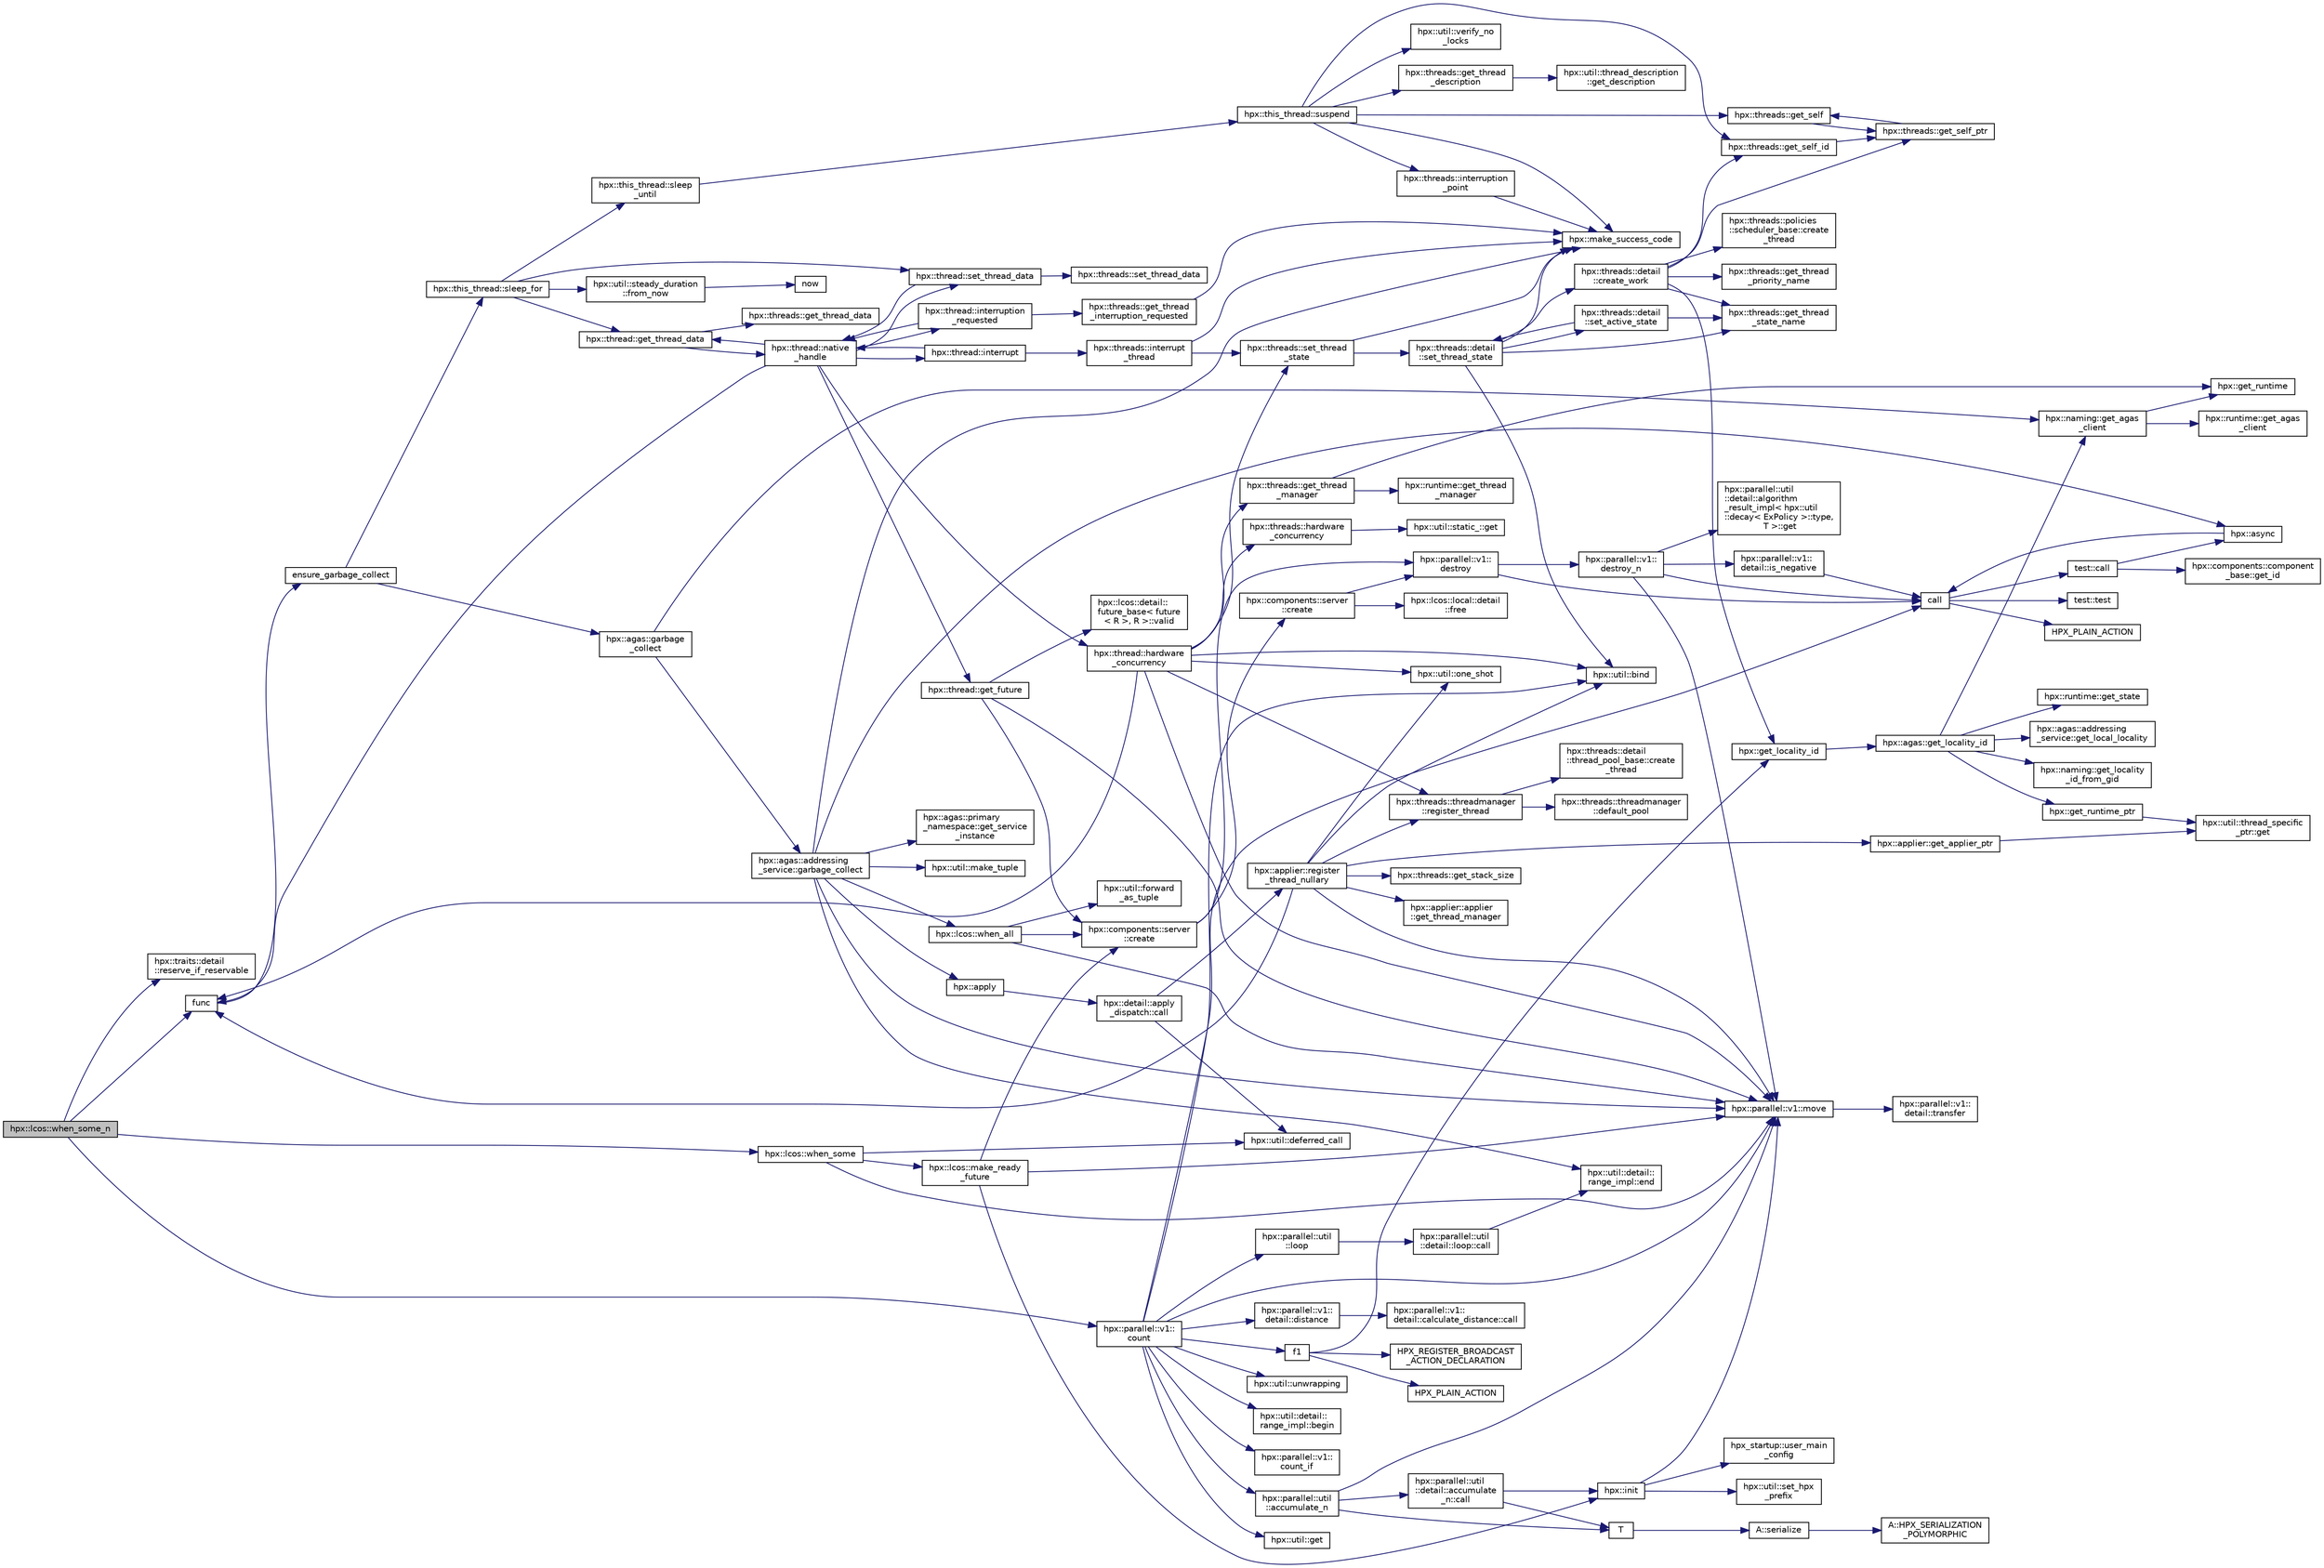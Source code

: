 digraph "hpx::lcos::when_some_n"
{
  edge [fontname="Helvetica",fontsize="10",labelfontname="Helvetica",labelfontsize="10"];
  node [fontname="Helvetica",fontsize="10",shape=record];
  rankdir="LR";
  Node5006 [label="hpx::lcos::when_some_n",height=0.2,width=0.4,color="black", fillcolor="grey75", style="filled", fontcolor="black"];
  Node5006 -> Node5007 [color="midnightblue",fontsize="10",style="solid",fontname="Helvetica"];
  Node5007 [label="hpx::traits::detail\l::reserve_if_reservable",height=0.2,width=0.4,color="black", fillcolor="white", style="filled",URL="$de/d59/namespacehpx_1_1traits_1_1detail.html#a08bd63f3395b1141462ad3e348b99d02"];
  Node5006 -> Node5008 [color="midnightblue",fontsize="10",style="solid",fontname="Helvetica"];
  Node5008 [label="func",height=0.2,width=0.4,color="black", fillcolor="white", style="filled",URL="$d8/dfd/id__type__ref__counting__1032_8cpp.html#ab811b86ea5107ffb3351fcaa29d2c652"];
  Node5008 -> Node5009 [color="midnightblue",fontsize="10",style="solid",fontname="Helvetica"];
  Node5009 [label="ensure_garbage_collect",height=0.2,width=0.4,color="black", fillcolor="white", style="filled",URL="$d8/dfd/id__type__ref__counting__1032_8cpp.html#a5264b94bf7c262ac0e521fb290d476d5"];
  Node5009 -> Node5010 [color="midnightblue",fontsize="10",style="solid",fontname="Helvetica"];
  Node5010 [label="hpx::this_thread::sleep_for",height=0.2,width=0.4,color="black", fillcolor="white", style="filled",URL="$d9/d52/namespacehpx_1_1this__thread.html#afc042a5a5fa52eef2d1d177a343435cf"];
  Node5010 -> Node5011 [color="midnightblue",fontsize="10",style="solid",fontname="Helvetica"];
  Node5011 [label="hpx::this_thread::sleep\l_until",height=0.2,width=0.4,color="black", fillcolor="white", style="filled",URL="$d9/d52/namespacehpx_1_1this__thread.html#ae12a853980115b23ff0ab8ca06622658"];
  Node5011 -> Node5012 [color="midnightblue",fontsize="10",style="solid",fontname="Helvetica"];
  Node5012 [label="hpx::this_thread::suspend",height=0.2,width=0.4,color="black", fillcolor="white", style="filled",URL="$d9/d52/namespacehpx_1_1this__thread.html#aca220026fb3014c0881d129fe31c0073"];
  Node5012 -> Node5013 [color="midnightblue",fontsize="10",style="solid",fontname="Helvetica"];
  Node5013 [label="hpx::threads::get_self",height=0.2,width=0.4,color="black", fillcolor="white", style="filled",URL="$d7/d28/namespacehpx_1_1threads.html#a07daf4d6d29233f20d66d41ab7b5b8e8"];
  Node5013 -> Node5014 [color="midnightblue",fontsize="10",style="solid",fontname="Helvetica"];
  Node5014 [label="hpx::threads::get_self_ptr",height=0.2,width=0.4,color="black", fillcolor="white", style="filled",URL="$d7/d28/namespacehpx_1_1threads.html#a22877ae347ad884cde3a51397dad6c53"];
  Node5014 -> Node5013 [color="midnightblue",fontsize="10",style="solid",fontname="Helvetica"];
  Node5012 -> Node5015 [color="midnightblue",fontsize="10",style="solid",fontname="Helvetica"];
  Node5015 [label="hpx::threads::get_self_id",height=0.2,width=0.4,color="black", fillcolor="white", style="filled",URL="$d7/d28/namespacehpx_1_1threads.html#afafe0f900b9fac3d4ed3c747625c1cfe"];
  Node5015 -> Node5014 [color="midnightblue",fontsize="10",style="solid",fontname="Helvetica"];
  Node5012 -> Node5016 [color="midnightblue",fontsize="10",style="solid",fontname="Helvetica"];
  Node5016 [label="hpx::threads::interruption\l_point",height=0.2,width=0.4,color="black", fillcolor="white", style="filled",URL="$d7/d28/namespacehpx_1_1threads.html#ada6ec56a12b050707311d8c628089059"];
  Node5016 -> Node5017 [color="midnightblue",fontsize="10",style="solid",fontname="Helvetica"];
  Node5017 [label="hpx::make_success_code",height=0.2,width=0.4,color="black", fillcolor="white", style="filled",URL="$d8/d83/namespacehpx.html#a0e8512a8f49e2a6c8185061181419d8f",tooltip="Returns error_code(hpx::success, \"success\", mode). "];
  Node5012 -> Node5018 [color="midnightblue",fontsize="10",style="solid",fontname="Helvetica"];
  Node5018 [label="hpx::util::verify_no\l_locks",height=0.2,width=0.4,color="black", fillcolor="white", style="filled",URL="$df/dad/namespacehpx_1_1util.html#ae0e1837ee6f09b79b26c2e788d2e9fc9"];
  Node5012 -> Node5019 [color="midnightblue",fontsize="10",style="solid",fontname="Helvetica"];
  Node5019 [label="hpx::threads::get_thread\l_description",height=0.2,width=0.4,color="black", fillcolor="white", style="filled",URL="$d7/d28/namespacehpx_1_1threads.html#a42fc18a7a680f4e8bc633a4b4c956701"];
  Node5019 -> Node5020 [color="midnightblue",fontsize="10",style="solid",fontname="Helvetica"];
  Node5020 [label="hpx::util::thread_description\l::get_description",height=0.2,width=0.4,color="black", fillcolor="white", style="filled",URL="$df/d9e/structhpx_1_1util_1_1thread__description.html#a8c834e14eca6eb228188022577f9f952"];
  Node5012 -> Node5017 [color="midnightblue",fontsize="10",style="solid",fontname="Helvetica"];
  Node5010 -> Node5021 [color="midnightblue",fontsize="10",style="solid",fontname="Helvetica"];
  Node5021 [label="hpx::util::steady_duration\l::from_now",height=0.2,width=0.4,color="black", fillcolor="white", style="filled",URL="$d9/d4f/classhpx_1_1util_1_1steady__duration.html#a0132206d767cd0f7395507b40111a153"];
  Node5021 -> Node5022 [color="midnightblue",fontsize="10",style="solid",fontname="Helvetica"];
  Node5022 [label="now",height=0.2,width=0.4,color="black", fillcolor="white", style="filled",URL="$de/db3/1d__stencil__1__omp_8cpp.html#a89e9667753dccfac455bd37a7a3a7b16"];
  Node5010 -> Node5023 [color="midnightblue",fontsize="10",style="solid",fontname="Helvetica"];
  Node5023 [label="hpx::thread::get_thread_data",height=0.2,width=0.4,color="black", fillcolor="white", style="filled",URL="$de/d9b/classhpx_1_1thread.html#a4535ef82cec3b953d2c941d20e3e3904"];
  Node5023 -> Node5024 [color="midnightblue",fontsize="10",style="solid",fontname="Helvetica"];
  Node5024 [label="hpx::threads::get_thread_data",height=0.2,width=0.4,color="black", fillcolor="white", style="filled",URL="$d7/d28/namespacehpx_1_1threads.html#a8737931ff6303807225f735b2b384ae4"];
  Node5023 -> Node5025 [color="midnightblue",fontsize="10",style="solid",fontname="Helvetica"];
  Node5025 [label="hpx::thread::native\l_handle",height=0.2,width=0.4,color="black", fillcolor="white", style="filled",URL="$de/d9b/classhpx_1_1thread.html#acf48190d264ab64c1c4ec99d0b421b5a"];
  Node5025 -> Node5026 [color="midnightblue",fontsize="10",style="solid",fontname="Helvetica"];
  Node5026 [label="hpx::thread::hardware\l_concurrency",height=0.2,width=0.4,color="black", fillcolor="white", style="filled",URL="$de/d9b/classhpx_1_1thread.html#a8e4fff210e02485ba493bc3a2a956c03"];
  Node5026 -> Node5027 [color="midnightblue",fontsize="10",style="solid",fontname="Helvetica"];
  Node5027 [label="hpx::threads::hardware\l_concurrency",height=0.2,width=0.4,color="black", fillcolor="white", style="filled",URL="$d7/d28/namespacehpx_1_1threads.html#aa8752a235478d2ad7b5ac467b63ab527"];
  Node5027 -> Node5028 [color="midnightblue",fontsize="10",style="solid",fontname="Helvetica"];
  Node5028 [label="hpx::util::static_::get",height=0.2,width=0.4,color="black", fillcolor="white", style="filled",URL="$d3/dbb/structhpx_1_1util_1_1static__.html#a2967c633948a3bf17a3b5405ef5a8318"];
  Node5026 -> Node5008 [color="midnightblue",fontsize="10",style="solid",fontname="Helvetica"];
  Node5026 -> Node5029 [color="midnightblue",fontsize="10",style="solid",fontname="Helvetica"];
  Node5029 [label="hpx::util::bind",height=0.2,width=0.4,color="black", fillcolor="white", style="filled",URL="$df/dad/namespacehpx_1_1util.html#ad844caedf82a0173d6909d910c3e48c6"];
  Node5026 -> Node5030 [color="midnightblue",fontsize="10",style="solid",fontname="Helvetica"];
  Node5030 [label="hpx::util::one_shot",height=0.2,width=0.4,color="black", fillcolor="white", style="filled",URL="$df/dad/namespacehpx_1_1util.html#a273e61be42a72415291e0ec0a4f28c7a"];
  Node5026 -> Node5031 [color="midnightblue",fontsize="10",style="solid",fontname="Helvetica"];
  Node5031 [label="hpx::parallel::v1::move",height=0.2,width=0.4,color="black", fillcolor="white", style="filled",URL="$db/db9/namespacehpx_1_1parallel_1_1v1.html#aa7c4ede081ce786c9d1eb1adff495cfc"];
  Node5031 -> Node5032 [color="midnightblue",fontsize="10",style="solid",fontname="Helvetica"];
  Node5032 [label="hpx::parallel::v1::\ldetail::transfer",height=0.2,width=0.4,color="black", fillcolor="white", style="filled",URL="$d2/ddd/namespacehpx_1_1parallel_1_1v1_1_1detail.html#ab1b56a05e1885ca7cc7ffa1804dd2f3c"];
  Node5026 -> Node5033 [color="midnightblue",fontsize="10",style="solid",fontname="Helvetica"];
  Node5033 [label="hpx::threads::get_thread\l_manager",height=0.2,width=0.4,color="black", fillcolor="white", style="filled",URL="$d7/d28/namespacehpx_1_1threads.html#a076973c3a53beadde7d967e22c4f6cce"];
  Node5033 -> Node5034 [color="midnightblue",fontsize="10",style="solid",fontname="Helvetica"];
  Node5034 [label="hpx::get_runtime",height=0.2,width=0.4,color="black", fillcolor="white", style="filled",URL="$d8/d83/namespacehpx.html#aef902cc6c7dd3b9fbadf34d1e850a070"];
  Node5033 -> Node5035 [color="midnightblue",fontsize="10",style="solid",fontname="Helvetica"];
  Node5035 [label="hpx::runtime::get_thread\l_manager",height=0.2,width=0.4,color="black", fillcolor="white", style="filled",URL="$d0/d7b/classhpx_1_1runtime.html#a865b12d57fcd44a8d3dda3e35414f563"];
  Node5026 -> Node5036 [color="midnightblue",fontsize="10",style="solid",fontname="Helvetica"];
  Node5036 [label="hpx::threads::threadmanager\l::register_thread",height=0.2,width=0.4,color="black", fillcolor="white", style="filled",URL="$d5/daa/classhpx_1_1threads_1_1threadmanager.html#a7f79c7578e08a60ca45eb276ce8133d8"];
  Node5036 -> Node5037 [color="midnightblue",fontsize="10",style="solid",fontname="Helvetica"];
  Node5037 [label="hpx::threads::threadmanager\l::default_pool",height=0.2,width=0.4,color="black", fillcolor="white", style="filled",URL="$d5/daa/classhpx_1_1threads_1_1threadmanager.html#a851f067d03b5dd1c5e6a9a6a841e05df"];
  Node5036 -> Node5038 [color="midnightblue",fontsize="10",style="solid",fontname="Helvetica"];
  Node5038 [label="hpx::threads::detail\l::thread_pool_base::create\l_thread",height=0.2,width=0.4,color="black", fillcolor="white", style="filled",URL="$de/dae/classhpx_1_1threads_1_1detail_1_1thread__pool__base.html#ad35d3779eef6f4528e62a26d71b34b34"];
  Node5026 -> Node5039 [color="midnightblue",fontsize="10",style="solid",fontname="Helvetica"];
  Node5039 [label="hpx::threads::set_thread\l_state",height=0.2,width=0.4,color="black", fillcolor="white", style="filled",URL="$d7/d28/namespacehpx_1_1threads.html#ac0690ad16ad778bcc79dcd727cc33025",tooltip="Set the thread state of the thread referenced by the thread_id id. "];
  Node5039 -> Node5017 [color="midnightblue",fontsize="10",style="solid",fontname="Helvetica"];
  Node5039 -> Node5040 [color="midnightblue",fontsize="10",style="solid",fontname="Helvetica"];
  Node5040 [label="hpx::threads::detail\l::set_thread_state",height=0.2,width=0.4,color="black", fillcolor="white", style="filled",URL="$d2/dd1/namespacehpx_1_1threads_1_1detail.html#af85ddc854c4a149bf1738eb1b111b9ab"];
  Node5040 -> Node5041 [color="midnightblue",fontsize="10",style="solid",fontname="Helvetica"];
  Node5041 [label="hpx::threads::get_thread\l_state_name",height=0.2,width=0.4,color="black", fillcolor="white", style="filled",URL="$d7/d28/namespacehpx_1_1threads.html#a26f91ea8d2195f165c033241c5cd11db"];
  Node5040 -> Node5017 [color="midnightblue",fontsize="10",style="solid",fontname="Helvetica"];
  Node5040 -> Node5029 [color="midnightblue",fontsize="10",style="solid",fontname="Helvetica"];
  Node5040 -> Node5042 [color="midnightblue",fontsize="10",style="solid",fontname="Helvetica"];
  Node5042 [label="hpx::threads::detail\l::set_active_state",height=0.2,width=0.4,color="black", fillcolor="white", style="filled",URL="$d2/dd1/namespacehpx_1_1threads_1_1detail.html#a45884a5bf04ad66a4f259231a3947e76"];
  Node5042 -> Node5041 [color="midnightblue",fontsize="10",style="solid",fontname="Helvetica"];
  Node5042 -> Node5040 [color="midnightblue",fontsize="10",style="solid",fontname="Helvetica"];
  Node5040 -> Node5043 [color="midnightblue",fontsize="10",style="solid",fontname="Helvetica"];
  Node5043 [label="hpx::threads::detail\l::create_work",height=0.2,width=0.4,color="black", fillcolor="white", style="filled",URL="$d2/dd1/namespacehpx_1_1threads_1_1detail.html#ae22384a3c1b1a1940032fad068fb54b1"];
  Node5043 -> Node5041 [color="midnightblue",fontsize="10",style="solid",fontname="Helvetica"];
  Node5043 -> Node5044 [color="midnightblue",fontsize="10",style="solid",fontname="Helvetica"];
  Node5044 [label="hpx::threads::get_thread\l_priority_name",height=0.2,width=0.4,color="black", fillcolor="white", style="filled",URL="$d7/d28/namespacehpx_1_1threads.html#a9c6b2fec0c1cf5b06ff83ce756ca6d42"];
  Node5043 -> Node5014 [color="midnightblue",fontsize="10",style="solid",fontname="Helvetica"];
  Node5043 -> Node5015 [color="midnightblue",fontsize="10",style="solid",fontname="Helvetica"];
  Node5043 -> Node5045 [color="midnightblue",fontsize="10",style="solid",fontname="Helvetica"];
  Node5045 [label="hpx::get_locality_id",height=0.2,width=0.4,color="black", fillcolor="white", style="filled",URL="$d8/d83/namespacehpx.html#a158d7c54a657bb364c1704033010697b",tooltip="Return the number of the locality this function is being called from. "];
  Node5045 -> Node5046 [color="midnightblue",fontsize="10",style="solid",fontname="Helvetica"];
  Node5046 [label="hpx::agas::get_locality_id",height=0.2,width=0.4,color="black", fillcolor="white", style="filled",URL="$dc/d54/namespacehpx_1_1agas.html#a491cc2ddecdf0f1a9129900caa6a4d3e"];
  Node5046 -> Node5047 [color="midnightblue",fontsize="10",style="solid",fontname="Helvetica"];
  Node5047 [label="hpx::get_runtime_ptr",height=0.2,width=0.4,color="black", fillcolor="white", style="filled",URL="$d8/d83/namespacehpx.html#af29daf2bb3e01b4d6495a1742b6cce64"];
  Node5047 -> Node5048 [color="midnightblue",fontsize="10",style="solid",fontname="Helvetica"];
  Node5048 [label="hpx::util::thread_specific\l_ptr::get",height=0.2,width=0.4,color="black", fillcolor="white", style="filled",URL="$d4/d4c/structhpx_1_1util_1_1thread__specific__ptr.html#a3b27d8520710478aa41d1f74206bdba9"];
  Node5046 -> Node5049 [color="midnightblue",fontsize="10",style="solid",fontname="Helvetica"];
  Node5049 [label="hpx::runtime::get_state",height=0.2,width=0.4,color="black", fillcolor="white", style="filled",URL="$d0/d7b/classhpx_1_1runtime.html#ab405f80e060dac95d624520f38b0524c"];
  Node5046 -> Node5050 [color="midnightblue",fontsize="10",style="solid",fontname="Helvetica"];
  Node5050 [label="hpx::naming::get_agas\l_client",height=0.2,width=0.4,color="black", fillcolor="white", style="filled",URL="$d4/dc9/namespacehpx_1_1naming.html#a0408fffd5d34b620712a801b0ae3b032"];
  Node5050 -> Node5034 [color="midnightblue",fontsize="10",style="solid",fontname="Helvetica"];
  Node5050 -> Node5051 [color="midnightblue",fontsize="10",style="solid",fontname="Helvetica"];
  Node5051 [label="hpx::runtime::get_agas\l_client",height=0.2,width=0.4,color="black", fillcolor="white", style="filled",URL="$d0/d7b/classhpx_1_1runtime.html#aeb5dddd30d6b9861669af8ad44d1a96a"];
  Node5046 -> Node5052 [color="midnightblue",fontsize="10",style="solid",fontname="Helvetica"];
  Node5052 [label="hpx::agas::addressing\l_service::get_local_locality",height=0.2,width=0.4,color="black", fillcolor="white", style="filled",URL="$db/d58/structhpx_1_1agas_1_1addressing__service.html#ab52c19a37c2a7a006c6c15f90ad0539c"];
  Node5046 -> Node5053 [color="midnightblue",fontsize="10",style="solid",fontname="Helvetica"];
  Node5053 [label="hpx::naming::get_locality\l_id_from_gid",height=0.2,width=0.4,color="black", fillcolor="white", style="filled",URL="$d4/dc9/namespacehpx_1_1naming.html#a7fd43037784560bd04fda9b49e33529f"];
  Node5043 -> Node5054 [color="midnightblue",fontsize="10",style="solid",fontname="Helvetica"];
  Node5054 [label="hpx::threads::policies\l::scheduler_base::create\l_thread",height=0.2,width=0.4,color="black", fillcolor="white", style="filled",URL="$dd/d7e/structhpx_1_1threads_1_1policies_1_1scheduler__base.html#ad3b05cd7f363cc8e8410ce368c3794e0"];
  Node5025 -> Node5055 [color="midnightblue",fontsize="10",style="solid",fontname="Helvetica"];
  Node5055 [label="hpx::thread::interrupt",height=0.2,width=0.4,color="black", fillcolor="white", style="filled",URL="$de/d9b/classhpx_1_1thread.html#ac34d0d033aa743c476a79dbc2e1a8a39"];
  Node5055 -> Node5056 [color="midnightblue",fontsize="10",style="solid",fontname="Helvetica"];
  Node5056 [label="hpx::threads::interrupt\l_thread",height=0.2,width=0.4,color="black", fillcolor="white", style="filled",URL="$d7/d28/namespacehpx_1_1threads.html#a6bdda1a2aab61b9b13d274b5155d7e73"];
  Node5056 -> Node5017 [color="midnightblue",fontsize="10",style="solid",fontname="Helvetica"];
  Node5056 -> Node5039 [color="midnightblue",fontsize="10",style="solid",fontname="Helvetica"];
  Node5055 -> Node5025 [color="midnightblue",fontsize="10",style="solid",fontname="Helvetica"];
  Node5025 -> Node5057 [color="midnightblue",fontsize="10",style="solid",fontname="Helvetica"];
  Node5057 [label="hpx::thread::interruption\l_requested",height=0.2,width=0.4,color="black", fillcolor="white", style="filled",URL="$de/d9b/classhpx_1_1thread.html#a33276bb4c20bbb0b1978944e18ef71b8"];
  Node5057 -> Node5058 [color="midnightblue",fontsize="10",style="solid",fontname="Helvetica"];
  Node5058 [label="hpx::threads::get_thread\l_interruption_requested",height=0.2,width=0.4,color="black", fillcolor="white", style="filled",URL="$d7/d28/namespacehpx_1_1threads.html#ae64a7fdb8b5c8bac7be0c8282672a03b"];
  Node5058 -> Node5017 [color="midnightblue",fontsize="10",style="solid",fontname="Helvetica"];
  Node5057 -> Node5025 [color="midnightblue",fontsize="10",style="solid",fontname="Helvetica"];
  Node5025 -> Node5059 [color="midnightblue",fontsize="10",style="solid",fontname="Helvetica"];
  Node5059 [label="hpx::thread::get_future",height=0.2,width=0.4,color="black", fillcolor="white", style="filled",URL="$de/d9b/classhpx_1_1thread.html#a87fdb0d8da826366fc190ed224900a64"];
  Node5059 -> Node5060 [color="midnightblue",fontsize="10",style="solid",fontname="Helvetica"];
  Node5060 [label="hpx::lcos::detail::\lfuture_base\< future\l\< R \>, R \>::valid",height=0.2,width=0.4,color="black", fillcolor="white", style="filled",URL="$d5/dd7/classhpx_1_1lcos_1_1detail_1_1future__base.html#aaf7beb7374815614363033bd96573e75"];
  Node5059 -> Node5061 [color="midnightblue",fontsize="10",style="solid",fontname="Helvetica"];
  Node5061 [label="hpx::components::server\l::create",height=0.2,width=0.4,color="black", fillcolor="white", style="filled",URL="$d2/da2/namespacehpx_1_1components_1_1server.html#ac776c89f3d68ceb910e8cee9fa937ab4",tooltip="Create arrays of components using their default constructor. "];
  Node5061 -> Node5062 [color="midnightblue",fontsize="10",style="solid",fontname="Helvetica"];
  Node5062 [label="hpx::components::server\l::create",height=0.2,width=0.4,color="black", fillcolor="white", style="filled",URL="$d2/da2/namespacehpx_1_1components_1_1server.html#a77d26de181c97b444565e230577981bd"];
  Node5062 -> Node5063 [color="midnightblue",fontsize="10",style="solid",fontname="Helvetica"];
  Node5063 [label="hpx::lcos::local::detail\l::free",height=0.2,width=0.4,color="black", fillcolor="white", style="filled",URL="$d4/dcb/namespacehpx_1_1lcos_1_1local_1_1detail.html#a55a940f019734e9bb045dc123cd80e48"];
  Node5062 -> Node5064 [color="midnightblue",fontsize="10",style="solid",fontname="Helvetica"];
  Node5064 [label="hpx::parallel::v1::\ldestroy",height=0.2,width=0.4,color="black", fillcolor="white", style="filled",URL="$db/db9/namespacehpx_1_1parallel_1_1v1.html#acf303558375048e8a7cc9a2c2e09477f"];
  Node5064 -> Node5065 [color="midnightblue",fontsize="10",style="solid",fontname="Helvetica"];
  Node5065 [label="call",height=0.2,width=0.4,color="black", fillcolor="white", style="filled",URL="$d2/d67/promise__1620_8cpp.html#a58357f0b82bc761e1d0b9091ed563a70"];
  Node5065 -> Node5066 [color="midnightblue",fontsize="10",style="solid",fontname="Helvetica"];
  Node5066 [label="test::test",height=0.2,width=0.4,color="black", fillcolor="white", style="filled",URL="$d8/d89/structtest.html#ab42d5ece712d716b04cb3f686f297a26"];
  Node5065 -> Node5067 [color="midnightblue",fontsize="10",style="solid",fontname="Helvetica"];
  Node5067 [label="HPX_PLAIN_ACTION",height=0.2,width=0.4,color="black", fillcolor="white", style="filled",URL="$d2/d67/promise__1620_8cpp.html#ab96aab827a4b1fcaf66cfe0ba83fef23"];
  Node5065 -> Node5068 [color="midnightblue",fontsize="10",style="solid",fontname="Helvetica"];
  Node5068 [label="test::call",height=0.2,width=0.4,color="black", fillcolor="white", style="filled",URL="$d8/d89/structtest.html#aeb29e7ed6518b9426ccf1344c52620ae"];
  Node5068 -> Node5069 [color="midnightblue",fontsize="10",style="solid",fontname="Helvetica"];
  Node5069 [label="hpx::async",height=0.2,width=0.4,color="black", fillcolor="white", style="filled",URL="$d8/d83/namespacehpx.html#acb7d8e37b73b823956ce144f9a57eaa4"];
  Node5069 -> Node5065 [color="midnightblue",fontsize="10",style="solid",fontname="Helvetica"];
  Node5068 -> Node5070 [color="midnightblue",fontsize="10",style="solid",fontname="Helvetica"];
  Node5070 [label="hpx::components::component\l_base::get_id",height=0.2,width=0.4,color="black", fillcolor="white", style="filled",URL="$d2/de6/classhpx_1_1components_1_1component__base.html#a4c8fd93514039bdf01c48d66d82b19cd"];
  Node5064 -> Node5071 [color="midnightblue",fontsize="10",style="solid",fontname="Helvetica"];
  Node5071 [label="hpx::parallel::v1::\ldestroy_n",height=0.2,width=0.4,color="black", fillcolor="white", style="filled",URL="$db/db9/namespacehpx_1_1parallel_1_1v1.html#a71d0691132a300690163f5636bcd5bd3"];
  Node5071 -> Node5072 [color="midnightblue",fontsize="10",style="solid",fontname="Helvetica"];
  Node5072 [label="hpx::parallel::v1::\ldetail::is_negative",height=0.2,width=0.4,color="black", fillcolor="white", style="filled",URL="$d2/ddd/namespacehpx_1_1parallel_1_1v1_1_1detail.html#adf2e40fc4b20ad0fd442ee3118a4d527"];
  Node5072 -> Node5065 [color="midnightblue",fontsize="10",style="solid",fontname="Helvetica"];
  Node5071 -> Node5073 [color="midnightblue",fontsize="10",style="solid",fontname="Helvetica"];
  Node5073 [label="hpx::parallel::util\l::detail::algorithm\l_result_impl\< hpx::util\l::decay\< ExPolicy \>::type,\l T \>::get",height=0.2,width=0.4,color="black", fillcolor="white", style="filled",URL="$d2/d42/structhpx_1_1parallel_1_1util_1_1detail_1_1algorithm__result__impl.html#ab5b051e8ec74eff5e0e62fd63f5d377e"];
  Node5071 -> Node5031 [color="midnightblue",fontsize="10",style="solid",fontname="Helvetica"];
  Node5071 -> Node5065 [color="midnightblue",fontsize="10",style="solid",fontname="Helvetica"];
  Node5061 -> Node5064 [color="midnightblue",fontsize="10",style="solid",fontname="Helvetica"];
  Node5059 -> Node5031 [color="midnightblue",fontsize="10",style="solid",fontname="Helvetica"];
  Node5025 -> Node5023 [color="midnightblue",fontsize="10",style="solid",fontname="Helvetica"];
  Node5025 -> Node5074 [color="midnightblue",fontsize="10",style="solid",fontname="Helvetica"];
  Node5074 [label="hpx::thread::set_thread_data",height=0.2,width=0.4,color="black", fillcolor="white", style="filled",URL="$de/d9b/classhpx_1_1thread.html#a7317a3cf5251f3b33c990449570d4cea"];
  Node5074 -> Node5075 [color="midnightblue",fontsize="10",style="solid",fontname="Helvetica"];
  Node5075 [label="hpx::threads::set_thread_data",height=0.2,width=0.4,color="black", fillcolor="white", style="filled",URL="$d7/d28/namespacehpx_1_1threads.html#a00a625acc149fce3ae38e4340454acf7"];
  Node5074 -> Node5025 [color="midnightblue",fontsize="10",style="solid",fontname="Helvetica"];
  Node5025 -> Node5008 [color="midnightblue",fontsize="10",style="solid",fontname="Helvetica"];
  Node5010 -> Node5074 [color="midnightblue",fontsize="10",style="solid",fontname="Helvetica"];
  Node5009 -> Node5076 [color="midnightblue",fontsize="10",style="solid",fontname="Helvetica"];
  Node5076 [label="hpx::agas::garbage\l_collect",height=0.2,width=0.4,color="black", fillcolor="white", style="filled",URL="$dc/d54/namespacehpx_1_1agas.html#a951337adc4f9bd6df00a50737468e911"];
  Node5076 -> Node5050 [color="midnightblue",fontsize="10",style="solid",fontname="Helvetica"];
  Node5076 -> Node5077 [color="midnightblue",fontsize="10",style="solid",fontname="Helvetica"];
  Node5077 [label="hpx::agas::addressing\l_service::garbage_collect",height=0.2,width=0.4,color="black", fillcolor="white", style="filled",URL="$db/d58/structhpx_1_1agas_1_1addressing__service.html#a87dcae0eacf6e62d5103ebf516d86f63"];
  Node5077 -> Node5017 [color="midnightblue",fontsize="10",style="solid",fontname="Helvetica"];
  Node5077 -> Node5078 [color="midnightblue",fontsize="10",style="solid",fontname="Helvetica"];
  Node5078 [label="hpx::agas::primary\l_namespace::get_service\l_instance",height=0.2,width=0.4,color="black", fillcolor="white", style="filled",URL="$d1/d43/structhpx_1_1agas_1_1primary__namespace.html#a7630ff0f30ff8c23b13b4672c5350e2e"];
  Node5077 -> Node5079 [color="midnightblue",fontsize="10",style="solid",fontname="Helvetica"];
  Node5079 [label="hpx::util::make_tuple",height=0.2,width=0.4,color="black", fillcolor="white", style="filled",URL="$df/dad/namespacehpx_1_1util.html#a06fa74211a987d208e013f400a9f5328"];
  Node5077 -> Node5080 [color="midnightblue",fontsize="10",style="solid",fontname="Helvetica"];
  Node5080 [label="hpx::util::detail::\lrange_impl::end",height=0.2,width=0.4,color="black", fillcolor="white", style="filled",URL="$d4/d4a/namespacehpx_1_1util_1_1detail_1_1range__impl.html#afb2ea48b0902f52ee4d8b764807b4316"];
  Node5077 -> Node5081 [color="midnightblue",fontsize="10",style="solid",fontname="Helvetica"];
  Node5081 [label="hpx::apply",height=0.2,width=0.4,color="black", fillcolor="white", style="filled",URL="$d8/d83/namespacehpx.html#aa87762f0db0731d385f3fdfdb25d59fc"];
  Node5081 -> Node5082 [color="midnightblue",fontsize="10",style="solid",fontname="Helvetica"];
  Node5082 [label="hpx::detail::apply\l_dispatch::call",height=0.2,width=0.4,color="black", fillcolor="white", style="filled",URL="$db/de8/structhpx_1_1detail_1_1apply__dispatch.html#a0755fab16d281e74bcff0f8045be9459"];
  Node5082 -> Node5083 [color="midnightblue",fontsize="10",style="solid",fontname="Helvetica"];
  Node5083 [label="hpx::applier::register\l_thread_nullary",height=0.2,width=0.4,color="black", fillcolor="white", style="filled",URL="$d8/dcb/namespacehpx_1_1applier.html#a401cd1145927e58d74d1eb52aaccd936"];
  Node5083 -> Node5084 [color="midnightblue",fontsize="10",style="solid",fontname="Helvetica"];
  Node5084 [label="hpx::applier::get_applier_ptr",height=0.2,width=0.4,color="black", fillcolor="white", style="filled",URL="$d8/dcb/namespacehpx_1_1applier.html#a617483cf2b77ad3a0aa428ade7b35299"];
  Node5084 -> Node5048 [color="midnightblue",fontsize="10",style="solid",fontname="Helvetica"];
  Node5083 -> Node5008 [color="midnightblue",fontsize="10",style="solid",fontname="Helvetica"];
  Node5083 -> Node5029 [color="midnightblue",fontsize="10",style="solid",fontname="Helvetica"];
  Node5083 -> Node5030 [color="midnightblue",fontsize="10",style="solid",fontname="Helvetica"];
  Node5083 -> Node5031 [color="midnightblue",fontsize="10",style="solid",fontname="Helvetica"];
  Node5083 -> Node5085 [color="midnightblue",fontsize="10",style="solid",fontname="Helvetica"];
  Node5085 [label="hpx::threads::get_stack_size",height=0.2,width=0.4,color="black", fillcolor="white", style="filled",URL="$d7/d28/namespacehpx_1_1threads.html#af597241b3c2785150be206737ca04aa6",tooltip="The get_stack_size function is part of the thread related API. It. "];
  Node5083 -> Node5086 [color="midnightblue",fontsize="10",style="solid",fontname="Helvetica"];
  Node5086 [label="hpx::applier::applier\l::get_thread_manager",height=0.2,width=0.4,color="black", fillcolor="white", style="filled",URL="$da/dcb/classhpx_1_1applier_1_1applier.html#acc36d583973701e573be39da97bba866",tooltip="Access the thread-manager instance associated with this applier. "];
  Node5083 -> Node5036 [color="midnightblue",fontsize="10",style="solid",fontname="Helvetica"];
  Node5082 -> Node5087 [color="midnightblue",fontsize="10",style="solid",fontname="Helvetica"];
  Node5087 [label="hpx::util::deferred_call",height=0.2,width=0.4,color="black", fillcolor="white", style="filled",URL="$df/dad/namespacehpx_1_1util.html#acdded623c658a7a3436f7e76bc9d881c"];
  Node5077 -> Node5031 [color="midnightblue",fontsize="10",style="solid",fontname="Helvetica"];
  Node5077 -> Node5069 [color="midnightblue",fontsize="10",style="solid",fontname="Helvetica"];
  Node5077 -> Node5088 [color="midnightblue",fontsize="10",style="solid",fontname="Helvetica"];
  Node5088 [label="hpx::lcos::when_all",height=0.2,width=0.4,color="black", fillcolor="white", style="filled",URL="$d2/dc9/namespacehpx_1_1lcos.html#a1a6fb024d8690923fb185d5aee204d54"];
  Node5088 -> Node5089 [color="midnightblue",fontsize="10",style="solid",fontname="Helvetica"];
  Node5089 [label="hpx::util::forward\l_as_tuple",height=0.2,width=0.4,color="black", fillcolor="white", style="filled",URL="$df/dad/namespacehpx_1_1util.html#ab7c31e3f24c3302a4f67b6735a6fa597"];
  Node5088 -> Node5031 [color="midnightblue",fontsize="10",style="solid",fontname="Helvetica"];
  Node5088 -> Node5061 [color="midnightblue",fontsize="10",style="solid",fontname="Helvetica"];
  Node5006 -> Node5090 [color="midnightblue",fontsize="10",style="solid",fontname="Helvetica"];
  Node5090 [label="hpx::parallel::v1::\lcount",height=0.2,width=0.4,color="black", fillcolor="white", style="filled",URL="$db/db9/namespacehpx_1_1parallel_1_1v1.html#a19d058114a2bd44801aab4176b188e23"];
  Node5090 -> Node5091 [color="midnightblue",fontsize="10",style="solid",fontname="Helvetica"];
  Node5091 [label="hpx::parallel::v1::\lcount_if",height=0.2,width=0.4,color="black", fillcolor="white", style="filled",URL="$db/db9/namespacehpx_1_1parallel_1_1v1.html#ad836ff017ec208c2d6388a9b47b05ce0"];
  Node5090 -> Node5092 [color="midnightblue",fontsize="10",style="solid",fontname="Helvetica"];
  Node5092 [label="f1",height=0.2,width=0.4,color="black", fillcolor="white", style="filled",URL="$d8/d8b/broadcast_8cpp.html#a1751fbd41f2529b84514a9dbd767959a"];
  Node5092 -> Node5045 [color="midnightblue",fontsize="10",style="solid",fontname="Helvetica"];
  Node5092 -> Node5093 [color="midnightblue",fontsize="10",style="solid",fontname="Helvetica"];
  Node5093 [label="HPX_PLAIN_ACTION",height=0.2,width=0.4,color="black", fillcolor="white", style="filled",URL="$d8/d8b/broadcast_8cpp.html#a19685a0394ce6a99351f7a679f6eeefc"];
  Node5092 -> Node5094 [color="midnightblue",fontsize="10",style="solid",fontname="Helvetica"];
  Node5094 [label="HPX_REGISTER_BROADCAST\l_ACTION_DECLARATION",height=0.2,width=0.4,color="black", fillcolor="white", style="filled",URL="$d7/d38/addressing__service_8cpp.html#a573d764d9cb34eec46a4bdffcf07875f"];
  Node5090 -> Node5095 [color="midnightblue",fontsize="10",style="solid",fontname="Helvetica"];
  Node5095 [label="hpx::parallel::util\l::loop",height=0.2,width=0.4,color="black", fillcolor="white", style="filled",URL="$df/dc6/namespacehpx_1_1parallel_1_1util.html#a3f434e00f42929aac85debb8c5782213"];
  Node5095 -> Node5096 [color="midnightblue",fontsize="10",style="solid",fontname="Helvetica"];
  Node5096 [label="hpx::parallel::util\l::detail::loop::call",height=0.2,width=0.4,color="black", fillcolor="white", style="filled",URL="$da/d06/structhpx_1_1parallel_1_1util_1_1detail_1_1loop.html#a5c5e8dbda782f09cdb7bc2509e3bf09e"];
  Node5096 -> Node5080 [color="midnightblue",fontsize="10",style="solid",fontname="Helvetica"];
  Node5090 -> Node5029 [color="midnightblue",fontsize="10",style="solid",fontname="Helvetica"];
  Node5090 -> Node5031 [color="midnightblue",fontsize="10",style="solid",fontname="Helvetica"];
  Node5090 -> Node5097 [color="midnightblue",fontsize="10",style="solid",fontname="Helvetica"];
  Node5097 [label="hpx::util::get",height=0.2,width=0.4,color="black", fillcolor="white", style="filled",URL="$df/dad/namespacehpx_1_1util.html#a5cbd3c41f03f4d4acaedaa4777e3cc02"];
  Node5090 -> Node5065 [color="midnightblue",fontsize="10",style="solid",fontname="Helvetica"];
  Node5090 -> Node5098 [color="midnightblue",fontsize="10",style="solid",fontname="Helvetica"];
  Node5098 [label="hpx::parallel::v1::\ldetail::distance",height=0.2,width=0.4,color="black", fillcolor="white", style="filled",URL="$d2/ddd/namespacehpx_1_1parallel_1_1v1_1_1detail.html#a6bea3c6a5f470cad11f27ee6bab4a33f"];
  Node5098 -> Node5099 [color="midnightblue",fontsize="10",style="solid",fontname="Helvetica"];
  Node5099 [label="hpx::parallel::v1::\ldetail::calculate_distance::call",height=0.2,width=0.4,color="black", fillcolor="white", style="filled",URL="$db/dfa/structhpx_1_1parallel_1_1v1_1_1detail_1_1calculate__distance.html#a950a6627830a7d019ac0e734b0a447bf"];
  Node5090 -> Node5100 [color="midnightblue",fontsize="10",style="solid",fontname="Helvetica"];
  Node5100 [label="hpx::util::unwrapping",height=0.2,width=0.4,color="black", fillcolor="white", style="filled",URL="$df/dad/namespacehpx_1_1util.html#a7529d9ac687684c33403cdd1f9cef8e4"];
  Node5090 -> Node5101 [color="midnightblue",fontsize="10",style="solid",fontname="Helvetica"];
  Node5101 [label="hpx::parallel::util\l::accumulate_n",height=0.2,width=0.4,color="black", fillcolor="white", style="filled",URL="$df/dc6/namespacehpx_1_1parallel_1_1util.html#af19f9a2722f97c2247ea5d0dbb5e2d25"];
  Node5101 -> Node5102 [color="midnightblue",fontsize="10",style="solid",fontname="Helvetica"];
  Node5102 [label="hpx::parallel::util\l::detail::accumulate\l_n::call",height=0.2,width=0.4,color="black", fillcolor="white", style="filled",URL="$d8/d3b/structhpx_1_1parallel_1_1util_1_1detail_1_1accumulate__n.html#a765aceb8ab313fc92f7c4aaf70ccca8f"];
  Node5102 -> Node5103 [color="midnightblue",fontsize="10",style="solid",fontname="Helvetica"];
  Node5103 [label="hpx::init",height=0.2,width=0.4,color="black", fillcolor="white", style="filled",URL="$d8/d83/namespacehpx.html#a3c694ea960b47c56b33351ba16e3d76b",tooltip="Main entry point for launching the HPX runtime system. "];
  Node5103 -> Node5104 [color="midnightblue",fontsize="10",style="solid",fontname="Helvetica"];
  Node5104 [label="hpx::util::set_hpx\l_prefix",height=0.2,width=0.4,color="black", fillcolor="white", style="filled",URL="$df/dad/namespacehpx_1_1util.html#ae40a23c1ba0a48d9304dcf717a95793e"];
  Node5103 -> Node5105 [color="midnightblue",fontsize="10",style="solid",fontname="Helvetica"];
  Node5105 [label="hpx_startup::user_main\l_config",height=0.2,width=0.4,color="black", fillcolor="white", style="filled",URL="$d3/dd2/namespacehpx__startup.html#aaac571d88bd3912a4225a23eb3261637"];
  Node5103 -> Node5031 [color="midnightblue",fontsize="10",style="solid",fontname="Helvetica"];
  Node5102 -> Node5106 [color="midnightblue",fontsize="10",style="solid",fontname="Helvetica"];
  Node5106 [label="T",height=0.2,width=0.4,color="black", fillcolor="white", style="filled",URL="$db/d33/polymorphic__semiintrusive__template_8cpp.html#ad187658f9cb91c1312b39ae7e896f1ea"];
  Node5106 -> Node5107 [color="midnightblue",fontsize="10",style="solid",fontname="Helvetica"];
  Node5107 [label="A::serialize",height=0.2,width=0.4,color="black", fillcolor="white", style="filled",URL="$d7/da0/struct_a.html#a5f5c287cf471e274ed9dda0da1592212"];
  Node5107 -> Node5108 [color="midnightblue",fontsize="10",style="solid",fontname="Helvetica"];
  Node5108 [label="A::HPX_SERIALIZATION\l_POLYMORPHIC",height=0.2,width=0.4,color="black", fillcolor="white", style="filled",URL="$d7/da0/struct_a.html#ada978cc156cebbafddb1f3aa4c01918c"];
  Node5101 -> Node5031 [color="midnightblue",fontsize="10",style="solid",fontname="Helvetica"];
  Node5101 -> Node5106 [color="midnightblue",fontsize="10",style="solid",fontname="Helvetica"];
  Node5090 -> Node5109 [color="midnightblue",fontsize="10",style="solid",fontname="Helvetica"];
  Node5109 [label="hpx::util::detail::\lrange_impl::begin",height=0.2,width=0.4,color="black", fillcolor="white", style="filled",URL="$d4/d4a/namespacehpx_1_1util_1_1detail_1_1range__impl.html#a31e165df2b865cdd961f35ce938db41a"];
  Node5006 -> Node5110 [color="midnightblue",fontsize="10",style="solid",fontname="Helvetica"];
  Node5110 [label="hpx::lcos::when_some",height=0.2,width=0.4,color="black", fillcolor="white", style="filled",URL="$d2/dc9/namespacehpx_1_1lcos.html#aa5a57bc95952f998367dcebaa7b98a60"];
  Node5110 -> Node5111 [color="midnightblue",fontsize="10",style="solid",fontname="Helvetica"];
  Node5111 [label="hpx::lcos::make_ready\l_future",height=0.2,width=0.4,color="black", fillcolor="white", style="filled",URL="$d2/dc9/namespacehpx_1_1lcos.html#a42997564ddfde91d475b8a2cea8f53e4"];
  Node5111 -> Node5103 [color="midnightblue",fontsize="10",style="solid",fontname="Helvetica"];
  Node5111 -> Node5061 [color="midnightblue",fontsize="10",style="solid",fontname="Helvetica"];
  Node5111 -> Node5031 [color="midnightblue",fontsize="10",style="solid",fontname="Helvetica"];
  Node5110 -> Node5031 [color="midnightblue",fontsize="10",style="solid",fontname="Helvetica"];
  Node5110 -> Node5087 [color="midnightblue",fontsize="10",style="solid",fontname="Helvetica"];
}

